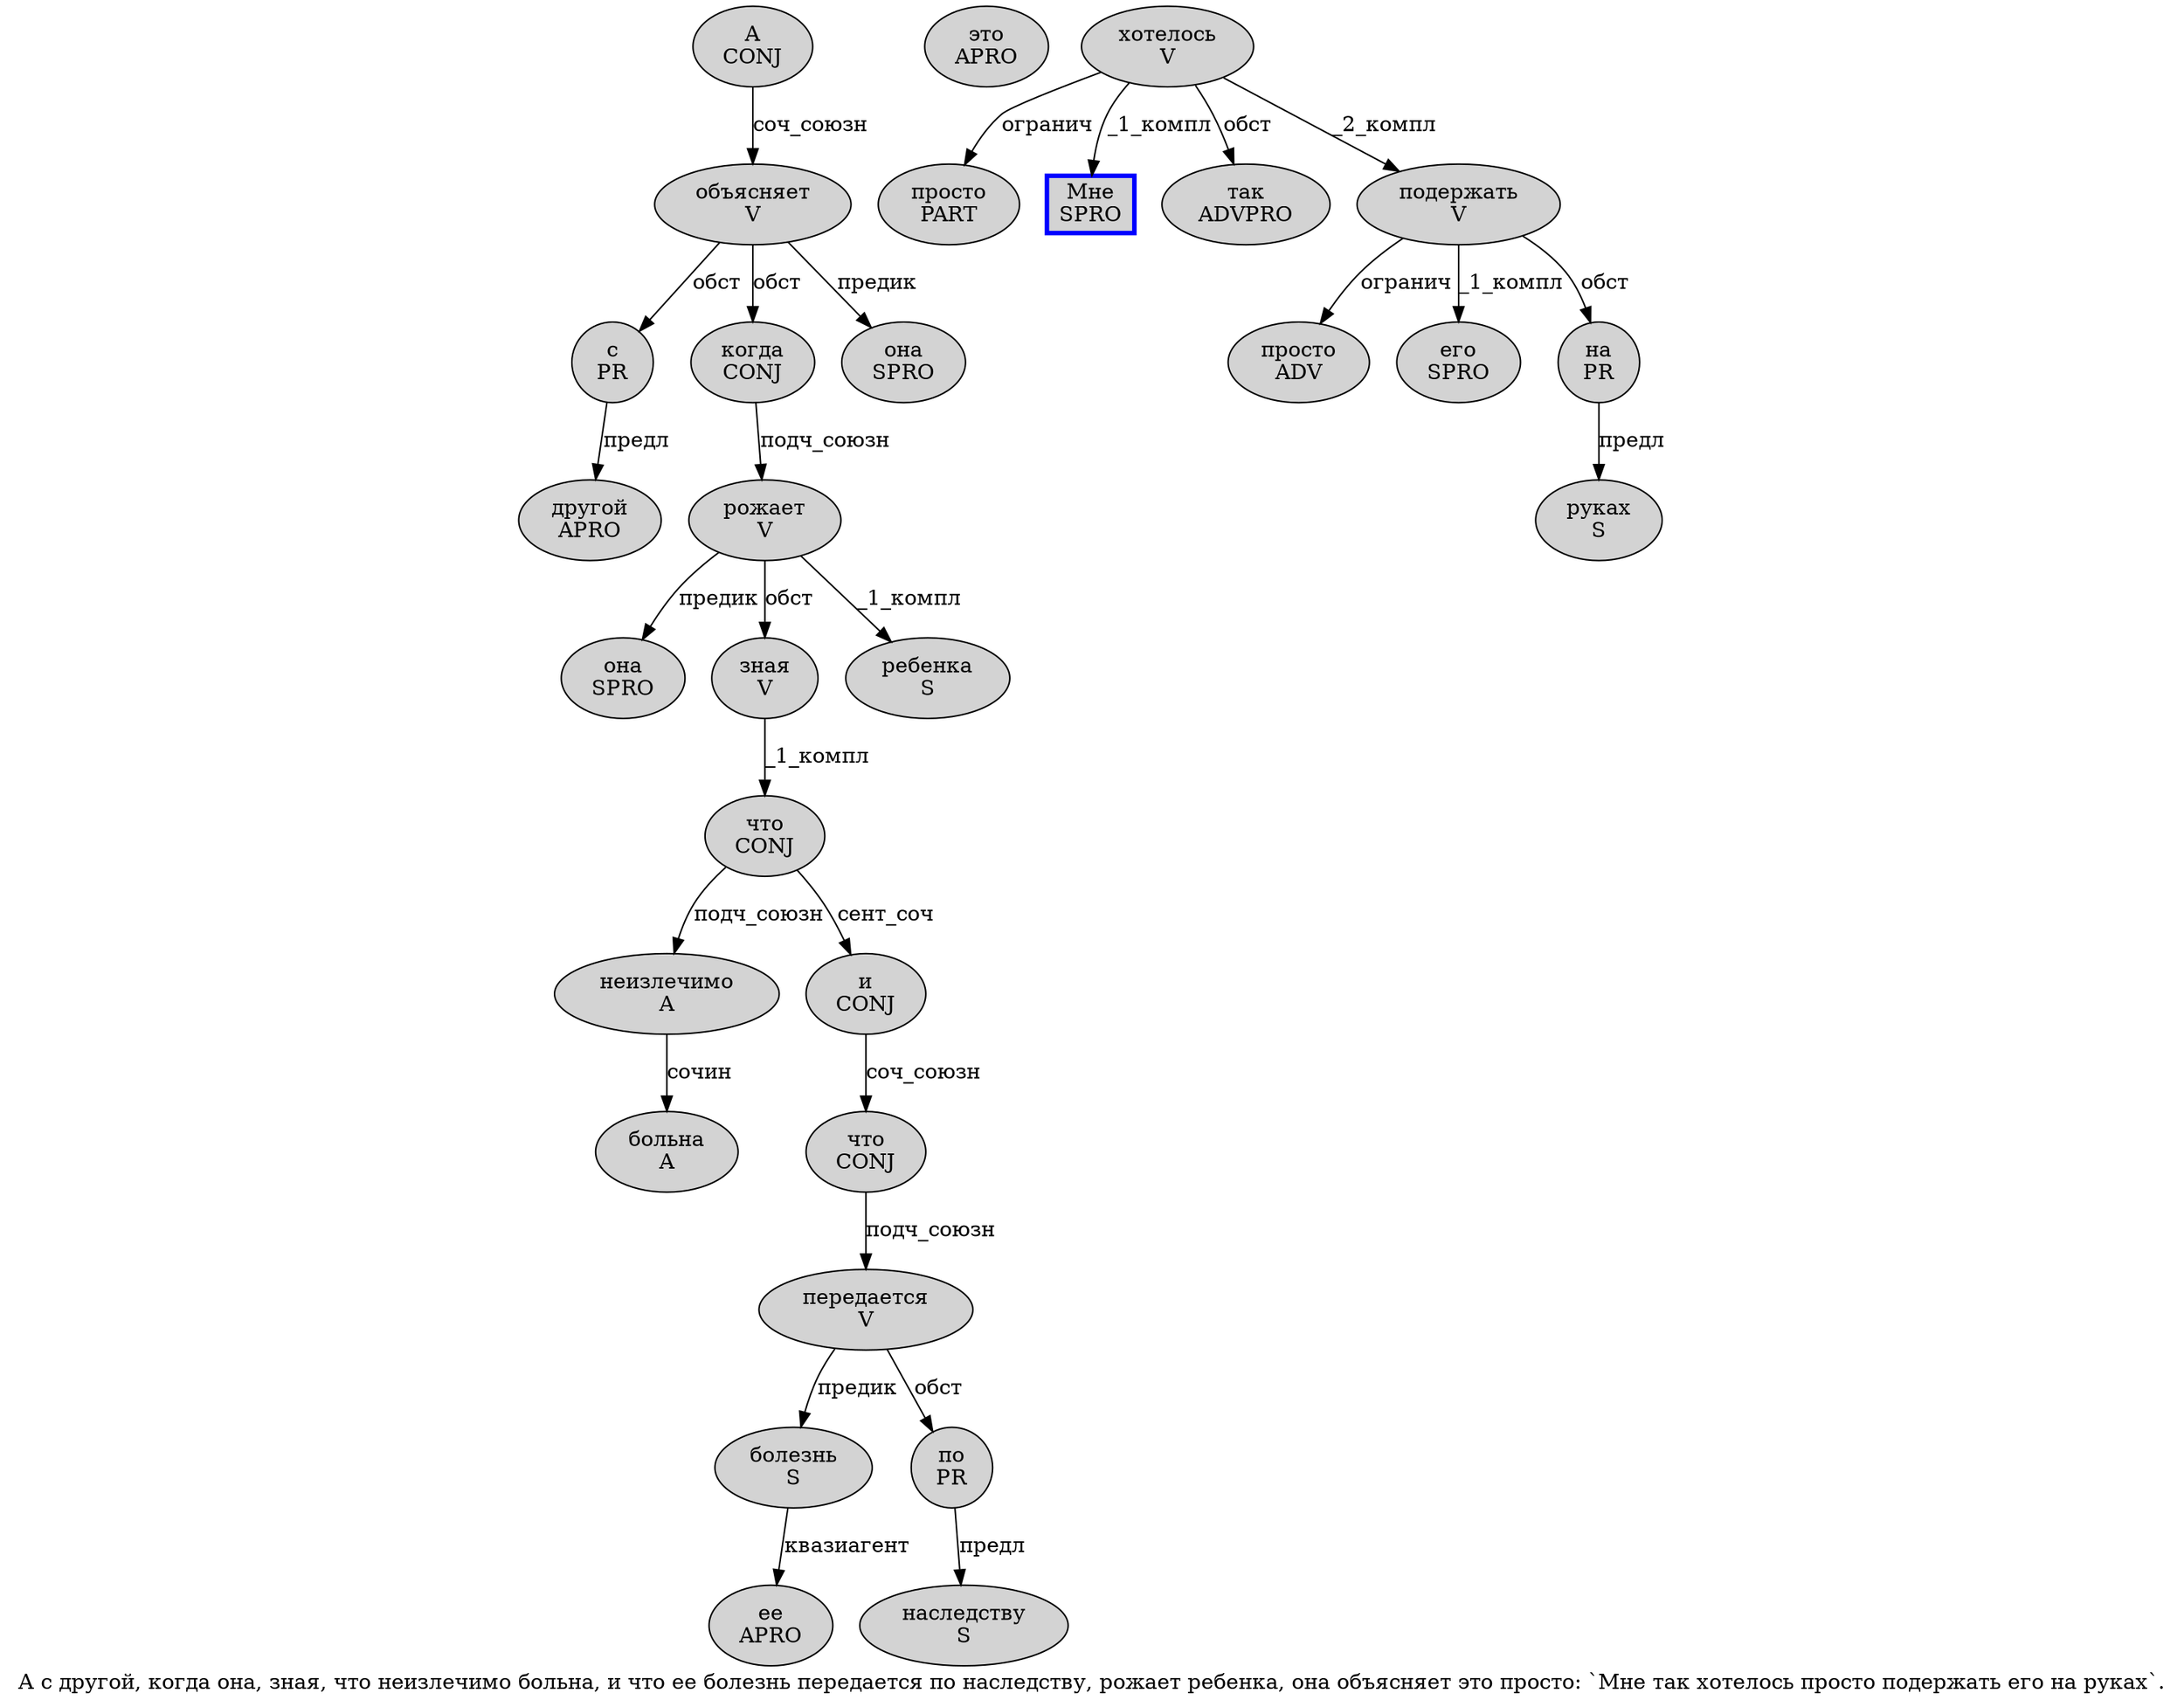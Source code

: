 digraph SENTENCE_1865 {
	graph [label="А с другой, когда она, зная, что неизлечимо больна, и что ее болезнь передается по наследству, рожает ребенка, она объясняет это просто: `Мне так хотелось просто подержать его на руках`."]
	node [style=filled]
		0 [label="А
CONJ" color="" fillcolor=lightgray penwidth=1 shape=ellipse]
		1 [label="с
PR" color="" fillcolor=lightgray penwidth=1 shape=ellipse]
		2 [label="другой
APRO" color="" fillcolor=lightgray penwidth=1 shape=ellipse]
		4 [label="когда
CONJ" color="" fillcolor=lightgray penwidth=1 shape=ellipse]
		5 [label="она
SPRO" color="" fillcolor=lightgray penwidth=1 shape=ellipse]
		7 [label="зная
V" color="" fillcolor=lightgray penwidth=1 shape=ellipse]
		9 [label="что
CONJ" color="" fillcolor=lightgray penwidth=1 shape=ellipse]
		10 [label="неизлечимо
A" color="" fillcolor=lightgray penwidth=1 shape=ellipse]
		11 [label="больна
A" color="" fillcolor=lightgray penwidth=1 shape=ellipse]
		13 [label="и
CONJ" color="" fillcolor=lightgray penwidth=1 shape=ellipse]
		14 [label="что
CONJ" color="" fillcolor=lightgray penwidth=1 shape=ellipse]
		15 [label="ее
APRO" color="" fillcolor=lightgray penwidth=1 shape=ellipse]
		16 [label="болезнь
S" color="" fillcolor=lightgray penwidth=1 shape=ellipse]
		17 [label="передается
V" color="" fillcolor=lightgray penwidth=1 shape=ellipse]
		18 [label="по
PR" color="" fillcolor=lightgray penwidth=1 shape=ellipse]
		19 [label="наследству
S" color="" fillcolor=lightgray penwidth=1 shape=ellipse]
		21 [label="рожает
V" color="" fillcolor=lightgray penwidth=1 shape=ellipse]
		22 [label="ребенка
S" color="" fillcolor=lightgray penwidth=1 shape=ellipse]
		24 [label="она
SPRO" color="" fillcolor=lightgray penwidth=1 shape=ellipse]
		25 [label="объясняет
V" color="" fillcolor=lightgray penwidth=1 shape=ellipse]
		26 [label="это
APRO" color="" fillcolor=lightgray penwidth=1 shape=ellipse]
		27 [label="просто
PART" color="" fillcolor=lightgray penwidth=1 shape=ellipse]
		30 [label="Мне
SPRO" color=blue fillcolor=lightgray penwidth=3 shape=box]
		31 [label="так
ADVPRO" color="" fillcolor=lightgray penwidth=1 shape=ellipse]
		32 [label="хотелось
V" color="" fillcolor=lightgray penwidth=1 shape=ellipse]
		33 [label="просто
ADV" color="" fillcolor=lightgray penwidth=1 shape=ellipse]
		34 [label="подержать
V" color="" fillcolor=lightgray penwidth=1 shape=ellipse]
		35 [label="его
SPRO" color="" fillcolor=lightgray penwidth=1 shape=ellipse]
		36 [label="на
PR" color="" fillcolor=lightgray penwidth=1 shape=ellipse]
		37 [label="руках
S" color="" fillcolor=lightgray penwidth=1 shape=ellipse]
			34 -> 33 [label="огранич"]
			34 -> 35 [label="_1_компл"]
			34 -> 36 [label="обст"]
			32 -> 27 [label="огранич"]
			32 -> 30 [label="_1_компл"]
			32 -> 31 [label="обст"]
			32 -> 34 [label="_2_компл"]
			14 -> 17 [label="подч_союзн"]
			18 -> 19 [label="предл"]
			36 -> 37 [label="предл"]
			16 -> 15 [label="квазиагент"]
			10 -> 11 [label="сочин"]
			21 -> 5 [label="предик"]
			21 -> 7 [label="обст"]
			21 -> 22 [label="_1_компл"]
			13 -> 14 [label="соч_союзн"]
			25 -> 1 [label="обст"]
			25 -> 4 [label="обст"]
			25 -> 24 [label="предик"]
			17 -> 16 [label="предик"]
			17 -> 18 [label="обст"]
			7 -> 9 [label="_1_компл"]
			0 -> 25 [label="соч_союзн"]
			1 -> 2 [label="предл"]
			4 -> 21 [label="подч_союзн"]
			9 -> 10 [label="подч_союзн"]
			9 -> 13 [label="сент_соч"]
}